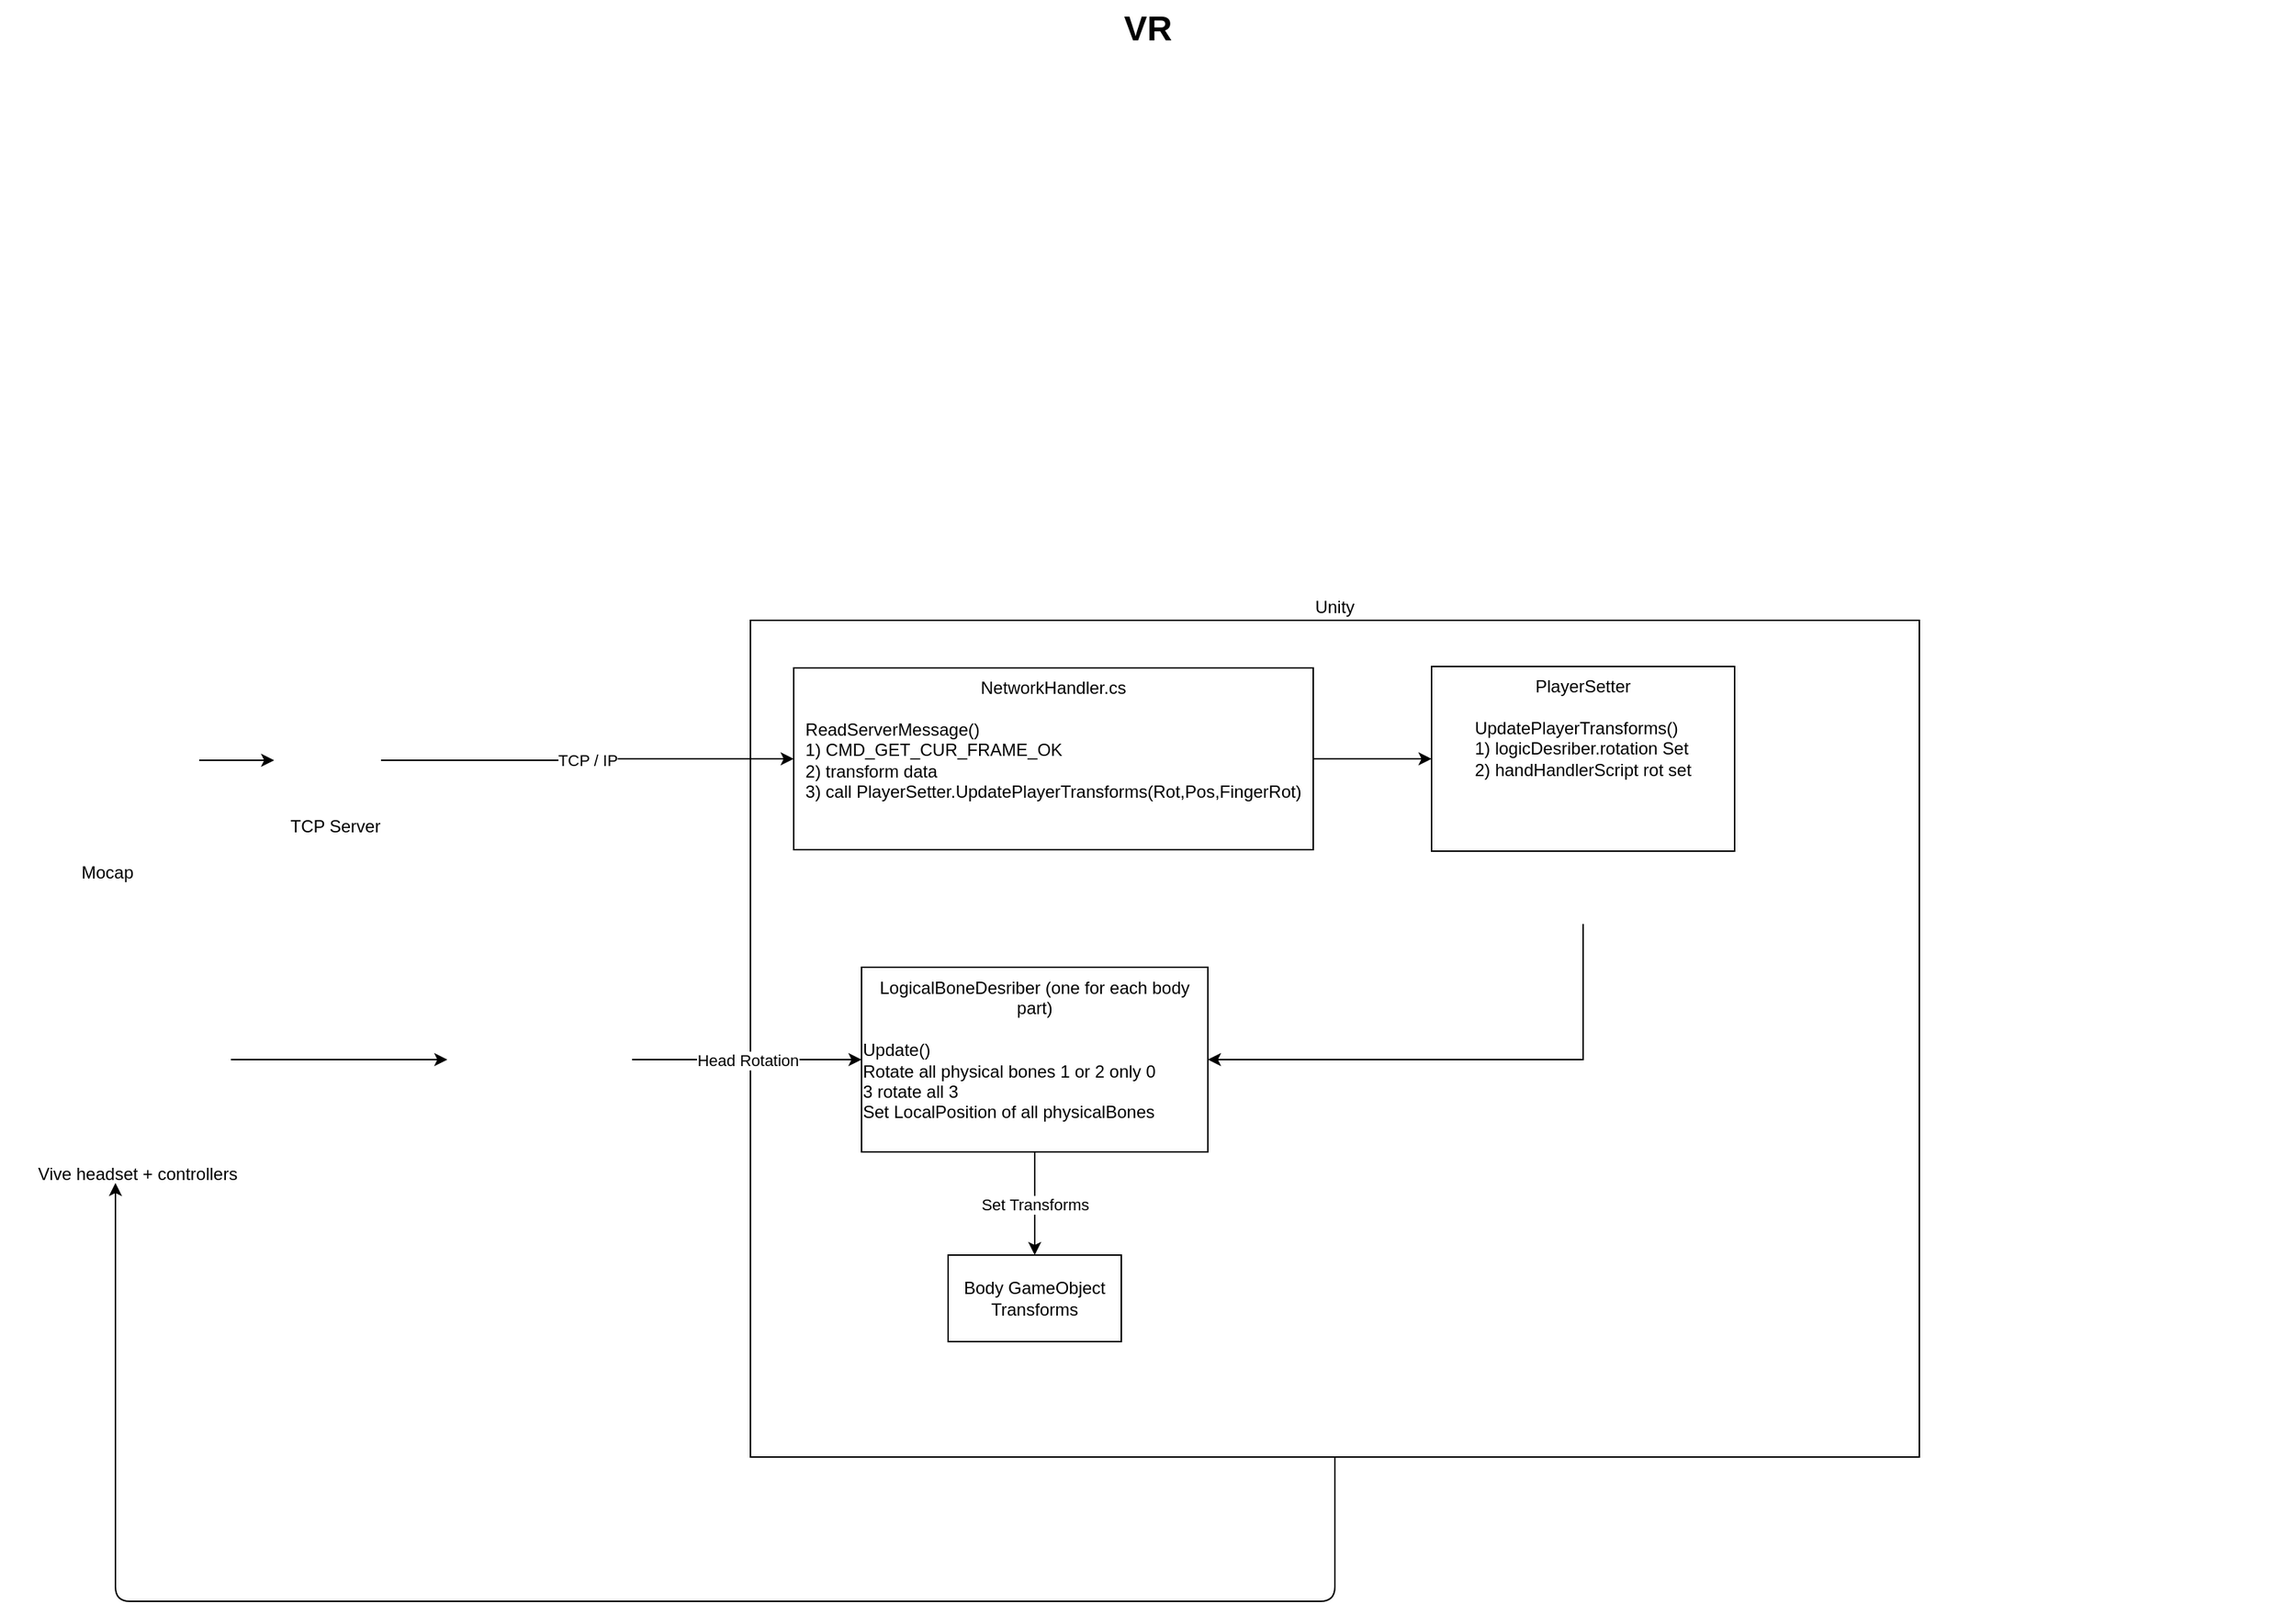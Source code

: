 <mxfile version="14.0.1" type="github">
  <diagram name="Page-1" id="74b105a0-9070-1c63-61bc-23e55f88626e">
    <mxGraphModel dx="1746" dy="994" grid="1" gridSize="10" guides="1" tooltips="1" connect="1" arrows="1" fold="1" page="1" pageScale="1.5" pageWidth="1169" pageHeight="826" background="none" math="0" shadow="0">
      <root>
        <mxCell id="0" style=";html=1;" />
        <mxCell id="1" style=";html=1;" parent="0" />
        <mxCell id="7aNfvuDgiZK2vMjcJ0YT-9" value="Unity" style="rounded=0;whiteSpace=wrap;html=1;fillColor=none;labelPosition=center;verticalLabelPosition=top;align=center;verticalAlign=bottom;" vertex="1" parent="1">
          <mxGeometry x="600" y="470" width="810" height="580" as="geometry" />
        </mxCell>
        <mxCell id="10b056a9c633e61c-30" value="VR" style="text;strokeColor=none;fillColor=none;html=1;fontSize=24;fontStyle=1;verticalAlign=middle;align=center;" parent="1" vertex="1">
          <mxGeometry x="80" y="40" width="1590" height="40" as="geometry" />
        </mxCell>
        <mxCell id="7aNfvuDgiZK2vMjcJ0YT-5" value="" style="edgeStyle=orthogonalEdgeStyle;rounded=0;orthogonalLoop=1;jettySize=auto;html=1;" edge="1" parent="1" source="7aNfvuDgiZK2vMjcJ0YT-3">
          <mxGeometry relative="1" as="geometry">
            <mxPoint x="270" y="567" as="targetPoint" />
          </mxGeometry>
        </mxCell>
        <mxCell id="7aNfvuDgiZK2vMjcJ0YT-3" value="Mocap" style="shape=image;html=1;verticalAlign=top;verticalLabelPosition=bottom;labelBackgroundColor=#ffffff;imageAspect=0;aspect=fixed;image=https://cdn4.iconfinder.com/data/icons/stick-figures-in-motion/100/stickfigure_20-128.png" vertex="1" parent="1">
          <mxGeometry x="90" y="503" width="128" height="128" as="geometry" />
        </mxCell>
        <mxCell id="7aNfvuDgiZK2vMjcJ0YT-8" value="TCP / IP" style="edgeStyle=orthogonalEdgeStyle;rounded=0;orthogonalLoop=1;jettySize=auto;html=1;" edge="1" parent="1" source="7aNfvuDgiZK2vMjcJ0YT-6" target="7aNfvuDgiZK2vMjcJ0YT-7">
          <mxGeometry relative="1" as="geometry" />
        </mxCell>
        <mxCell id="7aNfvuDgiZK2vMjcJ0YT-6" value="TCP Server" style="shape=image;html=1;verticalAlign=top;verticalLabelPosition=bottom;labelBackgroundColor=#ffffff;imageAspect=0;aspect=fixed;image=https://cdn4.iconfinder.com/data/icons/bitcons/yellow/64x64/tcp.gif" vertex="1" parent="1">
          <mxGeometry x="280" y="535" width="64" height="64" as="geometry" />
        </mxCell>
        <mxCell id="7aNfvuDgiZK2vMjcJ0YT-11" value="" style="edgeStyle=orthogonalEdgeStyle;rounded=0;orthogonalLoop=1;jettySize=auto;html=1;" edge="1" parent="1" source="7aNfvuDgiZK2vMjcJ0YT-7" target="7aNfvuDgiZK2vMjcJ0YT-10">
          <mxGeometry relative="1" as="geometry" />
        </mxCell>
        <mxCell id="7aNfvuDgiZK2vMjcJ0YT-7" value="NetworkHandler.cs&lt;br&gt;&lt;br&gt;&lt;div style=&quot;text-align: justify&quot;&gt;ReadServerMessage()&lt;/div&gt;&lt;div style=&quot;text-align: justify&quot;&gt;1)&amp;nbsp;CMD_GET_CUR_FRAME_OK&lt;/div&gt;&lt;div style=&quot;text-align: justify&quot;&gt;2) transform data&lt;/div&gt;&lt;div style=&quot;text-align: justify&quot;&gt;3) call PlayerSetter.UpdatePlayerTransforms(Rot,Pos,FingerRot)&lt;/div&gt;" style="whiteSpace=wrap;html=1;verticalAlign=top;labelBackgroundColor=#ffffff;" vertex="1" parent="1">
          <mxGeometry x="630" y="503" width="360" height="126" as="geometry" />
        </mxCell>
        <mxCell id="7aNfvuDgiZK2vMjcJ0YT-24" value="" style="edgeStyle=orthogonalEdgeStyle;rounded=0;orthogonalLoop=1;jettySize=auto;html=1;entryX=1;entryY=0.5;entryDx=0;entryDy=0;" edge="1" parent="1" target="7aNfvuDgiZK2vMjcJ0YT-19">
          <mxGeometry relative="1" as="geometry">
            <mxPoint x="1177" y="680.5" as="sourcePoint" />
            <Array as="points">
              <mxPoint x="1177" y="774.5" />
            </Array>
          </mxGeometry>
        </mxCell>
        <mxCell id="7aNfvuDgiZK2vMjcJ0YT-10" value="PlayerSetter&lt;br&gt;&lt;br&gt;&lt;div style=&quot;text-align: justify&quot;&gt;UpdatePlayerTransforms()&lt;/div&gt;&lt;div style=&quot;text-align: justify&quot;&gt;1) logicDesriber.rotation Set&lt;/div&gt;&lt;div style=&quot;text-align: justify&quot;&gt;2) handHandlerScript rot set&lt;/div&gt;" style="whiteSpace=wrap;html=1;verticalAlign=top;labelBackgroundColor=#ffffff;" vertex="1" parent="1">
          <mxGeometry x="1072" y="502" width="210" height="128" as="geometry" />
        </mxCell>
        <mxCell id="7aNfvuDgiZK2vMjcJ0YT-12" value="" style="shape=image;html=1;verticalAlign=top;verticalLabelPosition=bottom;labelBackgroundColor=#ffffff;imageAspect=0;aspect=fixed;image=https://cdn4.iconfinder.com/data/icons/technology-83/1000/virtual_computing_data_virtual_reality_data_virtual_virtual_machine_virtual_machine-128.png;fillColor=none;" vertex="1" parent="1">
          <mxGeometry x="941" y="922" width="128" height="128" as="geometry" />
        </mxCell>
        <mxCell id="7aNfvuDgiZK2vMjcJ0YT-16" value="" style="edgeStyle=orthogonalEdgeStyle;rounded=0;orthogonalLoop=1;jettySize=auto;html=1;" edge="1" parent="1" source="7aNfvuDgiZK2vMjcJ0YT-13" target="7aNfvuDgiZK2vMjcJ0YT-15">
          <mxGeometry relative="1" as="geometry" />
        </mxCell>
        <mxCell id="7aNfvuDgiZK2vMjcJ0YT-13" value="Vive headset + controllers" style="shape=image;html=1;verticalAlign=top;verticalLabelPosition=bottom;labelBackgroundColor=#ffffff;imageAspect=0;aspect=fixed;image=https://cdn2.iconfinder.com/data/icons/software-engineering-and-video-gaming/512/622_human_man_reality_user_virtual_vr-128.png;fillColor=none;" vertex="1" parent="1">
          <mxGeometry x="110" y="709.5" width="130" height="130" as="geometry" />
        </mxCell>
        <mxCell id="7aNfvuDgiZK2vMjcJ0YT-17" value="Head Rotation" style="edgeStyle=orthogonalEdgeStyle;rounded=0;orthogonalLoop=1;jettySize=auto;html=1;entryX=0;entryY=0.5;entryDx=0;entryDy=0;" edge="1" parent="1" source="7aNfvuDgiZK2vMjcJ0YT-15" target="7aNfvuDgiZK2vMjcJ0YT-19">
          <mxGeometry relative="1" as="geometry">
            <mxPoint x="420" y="1020.5" as="targetPoint" />
          </mxGeometry>
        </mxCell>
        <mxCell id="7aNfvuDgiZK2vMjcJ0YT-15" value="" style="shape=image;html=1;verticalAlign=top;verticalLabelPosition=bottom;labelBackgroundColor=#ffffff;imageAspect=0;aspect=fixed;image=https://cdn3.iconfinder.com/data/icons/popular-services-brands-vol-2/512/steam-128.png;fillColor=none;" vertex="1" parent="1">
          <mxGeometry x="390" y="710.5" width="128" height="128" as="geometry" />
        </mxCell>
        <mxCell id="7aNfvuDgiZK2vMjcJ0YT-18" value="Body GameObject Transforms" style="rounded=0;whiteSpace=wrap;html=1;fillColor=none;" vertex="1" parent="1">
          <mxGeometry x="737" y="910" width="120" height="60" as="geometry" />
        </mxCell>
        <mxCell id="7aNfvuDgiZK2vMjcJ0YT-19" value="LogicalBoneDesriber (one for each body part)&lt;br&gt;&lt;br&gt;&lt;div style=&quot;text-align: left&quot;&gt;Update()&lt;/div&gt;&lt;div style=&quot;text-align: left&quot;&gt;Rotate all physical bones 1 or 2 only 0&lt;/div&gt;&lt;div style=&quot;text-align: left&quot;&gt;3 rotate all 3&lt;/div&gt;&lt;div style=&quot;text-align: left&quot;&gt;Set LocalPosition of all physicalBones&lt;/div&gt;&lt;div style=&quot;text-align: left&quot;&gt;&lt;br&gt;&lt;/div&gt;" style="whiteSpace=wrap;html=1;verticalAlign=top;labelBackgroundColor=#ffffff;" vertex="1" parent="1">
          <mxGeometry x="677" y="710.5" width="240" height="128" as="geometry" />
        </mxCell>
        <mxCell id="7aNfvuDgiZK2vMjcJ0YT-25" value="Set Transforms" style="endArrow=classic;html=1;exitX=0.5;exitY=1;exitDx=0;exitDy=0;" edge="1" parent="1" source="7aNfvuDgiZK2vMjcJ0YT-19" target="7aNfvuDgiZK2vMjcJ0YT-18">
          <mxGeometry width="50" height="50" relative="1" as="geometry">
            <mxPoint x="790" y="750" as="sourcePoint" />
            <mxPoint x="840" y="700" as="targetPoint" />
          </mxGeometry>
        </mxCell>
        <mxCell id="7aNfvuDgiZK2vMjcJ0YT-26" value="" style="endArrow=classic;html=1;exitX=0.5;exitY=1;exitDx=0;exitDy=0;" edge="1" parent="1" source="7aNfvuDgiZK2vMjcJ0YT-9">
          <mxGeometry width="50" height="50" relative="1" as="geometry">
            <mxPoint x="790" y="1010" as="sourcePoint" />
            <mxPoint x="160" y="860" as="targetPoint" />
            <Array as="points">
              <mxPoint x="1005" y="1150" />
              <mxPoint x="160" y="1150" />
            </Array>
          </mxGeometry>
        </mxCell>
      </root>
    </mxGraphModel>
  </diagram>
</mxfile>
